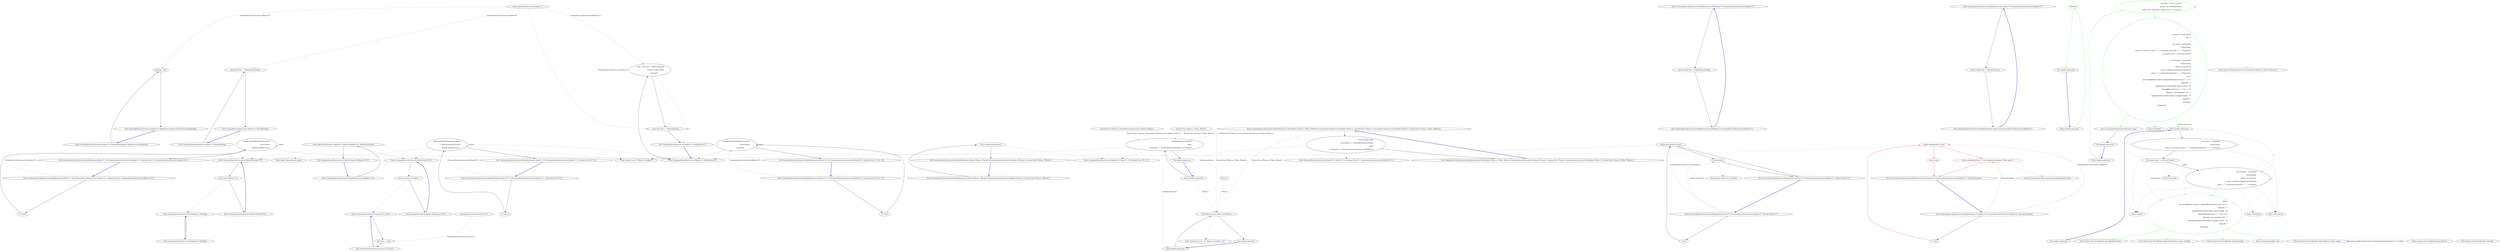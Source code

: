 digraph  {
n72 [label="CommandLine.Infrastructure.Maybe<T>", span=""];
n73 [label="CommandLine.Infrastructure.Just<T>", span=""];
n74 [label="System.Func<TSource, CommandLine.Infrastructure.Maybe<TValue>>", span=""];
n75 [label="System.Func<TSource, TValue, TResult>", span=""];
n76 [label=TSource, span=""];
n0 [label="Entry CommandLine.Infrastructure.Maybe<T>.Maybe(CommandLine.Infrastructure.MaybeType)", span="16-16", cluster="CommandLine.Infrastructure.Maybe<T>.Maybe(CommandLine.Infrastructure.MaybeType)"];
n1 [label="this.tag = tag", span="18-18", cluster="CommandLine.Infrastructure.Maybe<T>.Maybe(CommandLine.Infrastructure.MaybeType)"];
n2 [label="Exit CommandLine.Infrastructure.Maybe<T>.Maybe(CommandLine.Infrastructure.MaybeType)", span="16-16", cluster="CommandLine.Infrastructure.Maybe<T>.Maybe(CommandLine.Infrastructure.MaybeType)"];
n3 [label="Entry CommandLine.Infrastructure.Maybe<T>.MatchNothing()", span="26-26", cluster="CommandLine.Infrastructure.Maybe<T>.MatchNothing()"];
n4 [label="return this.Tag == MaybeType.Nothing;", span="28-28", cluster="CommandLine.Infrastructure.Maybe<T>.MatchNothing()"];
n5 [label="Exit CommandLine.Infrastructure.Maybe<T>.MatchNothing()", span="26-26", cluster="CommandLine.Infrastructure.Maybe<T>.MatchNothing()"];
n6 [label="Entry CommandLine.Infrastructure.Maybe<T>.MatchJust(out T)", span="31-31", cluster="CommandLine.Infrastructure.Maybe<T>.MatchJust(out T)"];
n7 [label="value = this.Tag == MaybeType.Just\r\n                ? ((Just<T>)this).Value\r\n                : default(T)", span="33-35", cluster="CommandLine.Infrastructure.Maybe<T>.MatchJust(out T)"];
n8 [label="return this.Tag == MaybeType.Just;", span="36-36", cluster="CommandLine.Infrastructure.Maybe<T>.MatchJust(out T)"];
n9 [label="Exit CommandLine.Infrastructure.Maybe<T>.MatchJust(out T)", span="31-31", cluster="CommandLine.Infrastructure.Maybe<T>.MatchJust(out T)"];
n10 [label="Entry CommandLine.Infrastructure.Nothing<T>.Nothing()", span="42-42", cluster="CommandLine.Infrastructure.Nothing<T>.Nothing()"];
n11 [label="Exit CommandLine.Infrastructure.Nothing<T>.Nothing()", span="42-42", cluster="CommandLine.Infrastructure.Nothing<T>.Nothing()"];
n12 [label="Entry CommandLine.Infrastructure.Just<T>.Just(T)", span="49-49", cluster="CommandLine.Infrastructure.Just<T>.Just(T)"];
n13 [label="this.value = value", span="52-52", cluster="CommandLine.Infrastructure.Just<T>.Just(T)"];
n14 [label="Exit CommandLine.Infrastructure.Just<T>.Just(T)", span="49-49", cluster="CommandLine.Infrastructure.Just<T>.Just(T)"];
n15 [label="Entry CommandLine.Infrastructure.Maybe.Nothing<T>()", span="66-66", cluster="CommandLine.Infrastructure.Maybe.Nothing<T>()"];
n16 [label="return new Nothing<T>();", span="68-68", cluster="CommandLine.Infrastructure.Maybe.Nothing<T>()"];
n17 [label="Exit CommandLine.Infrastructure.Maybe.Nothing<T>()", span="66-66", cluster="CommandLine.Infrastructure.Maybe.Nothing<T>()"];
n18 [label="Entry CommandLine.Infrastructure.Maybe.Just<T>(T)", span="71-71", cluster="CommandLine.Infrastructure.Maybe.Just<T>(T)"];
n19 [label="return new Just<T>(value);", span="73-73", cluster="CommandLine.Infrastructure.Maybe.Just<T>(T)"];
n20 [label="Exit CommandLine.Infrastructure.Maybe.Just<T>(T)", span="71-71", cluster="CommandLine.Infrastructure.Maybe.Just<T>(T)"];
n21 [label="Entry CommandLine.Infrastructure.MaybeExtensions.ToMaybe<T>(T)", span="82-82", cluster="CommandLine.Infrastructure.MaybeExtensions.ToMaybe<T>(T)"];
n22 [label="return object.Equals(value, default(T)) ? Maybe.Nothing<T>() : Maybe.Just(value);", span="84-84", cluster="CommandLine.Infrastructure.MaybeExtensions.ToMaybe<T>(T)"];
n23 [label="Exit CommandLine.Infrastructure.MaybeExtensions.ToMaybe<T>(T)", span="82-82", cluster="CommandLine.Infrastructure.MaybeExtensions.ToMaybe<T>(T)"];
n24 [label="Entry object.Equals(object, object)", span="0-0", cluster="object.Equals(object, object)"];
n25 [label="Entry CommandLine.Infrastructure.MaybeExtensions.Bind<T1, T2>(CommandLine.Infrastructure.Maybe<T1>, System.Func<T1, CommandLine.Infrastructure.Maybe<T2>>)", span="87-87", cluster="CommandLine.Infrastructure.MaybeExtensions.Bind<T1, T2>(CommandLine.Infrastructure.Maybe<T1>, System.Func<T1, CommandLine.Infrastructure.Maybe<T2>>)"];
n26 [label="T1 value1", span="89-89", cluster="CommandLine.Infrastructure.MaybeExtensions.Bind<T1, T2>(CommandLine.Infrastructure.Maybe<T1>, System.Func<T1, CommandLine.Infrastructure.Maybe<T2>>)"];
n27 [label="return maybe.MatchJust(out value1)\r\n                ? func(value1)\r\n                : Maybe.Nothing<T2>();", span="90-92", cluster="CommandLine.Infrastructure.MaybeExtensions.Bind<T1, T2>(CommandLine.Infrastructure.Maybe<T1>, System.Func<T1, CommandLine.Infrastructure.Maybe<T2>>)"];
n28 [label="Exit CommandLine.Infrastructure.MaybeExtensions.Bind<T1, T2>(CommandLine.Infrastructure.Maybe<T1>, System.Func<T1, CommandLine.Infrastructure.Maybe<T2>>)", span="87-87", cluster="CommandLine.Infrastructure.MaybeExtensions.Bind<T1, T2>(CommandLine.Infrastructure.Maybe<T1>, System.Func<T1, CommandLine.Infrastructure.Maybe<T2>>)"];
n29 [label="Entry System.Func<T, TResult>.Invoke(T)", span="0-0", cluster="System.Func<T, TResult>.Invoke(T)"];
n30 [label="Entry CommandLine.Infrastructure.MaybeExtensions.Map<T1, T2>(CommandLine.Infrastructure.Maybe<T1>, System.Func<T1, T2>)", span="95-95", cluster="CommandLine.Infrastructure.MaybeExtensions.Map<T1, T2>(CommandLine.Infrastructure.Maybe<T1>, System.Func<T1, T2>)"];
n31 [label="T1 value1", span="97-97", cluster="CommandLine.Infrastructure.MaybeExtensions.Map<T1, T2>(CommandLine.Infrastructure.Maybe<T1>, System.Func<T1, T2>)"];
n32 [label="return maybe.MatchJust(out value1)\r\n                ? Maybe.Just(func(value1))\r\n                : Maybe.Nothing<T2>();", span="98-100", cluster="CommandLine.Infrastructure.MaybeExtensions.Map<T1, T2>(CommandLine.Infrastructure.Maybe<T1>, System.Func<T1, T2>)"];
n33 [label="Exit CommandLine.Infrastructure.MaybeExtensions.Map<T1, T2>(CommandLine.Infrastructure.Maybe<T1>, System.Func<T1, T2>)", span="95-95", cluster="CommandLine.Infrastructure.MaybeExtensions.Map<T1, T2>(CommandLine.Infrastructure.Maybe<T1>, System.Func<T1, T2>)"];
n34 [label="Entry CommandLine.Infrastructure.MaybeExtensions.Return<T1, T2>(CommandLine.Infrastructure.Maybe<T1>, System.Func<T1, T2>, T2)", span="103-103", cluster="CommandLine.Infrastructure.MaybeExtensions.Return<T1, T2>(CommandLine.Infrastructure.Maybe<T1>, System.Func<T1, T2>, T2)"];
n35 [label="T1 value1", span="105-105", cluster="CommandLine.Infrastructure.MaybeExtensions.Return<T1, T2>(CommandLine.Infrastructure.Maybe<T1>, System.Func<T1, T2>, T2)"];
n36 [label="return maybe.MatchJust(out value1)\r\n                ? func(value1)\r\n                : noneValue;", span="106-108", cluster="CommandLine.Infrastructure.MaybeExtensions.Return<T1, T2>(CommandLine.Infrastructure.Maybe<T1>, System.Func<T1, T2>, T2)"];
n37 [label="Exit CommandLine.Infrastructure.MaybeExtensions.Return<T1, T2>(CommandLine.Infrastructure.Maybe<T1>, System.Func<T1, T2>, T2)", span="103-103", cluster="CommandLine.Infrastructure.MaybeExtensions.Return<T1, T2>(CommandLine.Infrastructure.Maybe<T1>, System.Func<T1, T2>, T2)"];
n38 [label="Entry CommandLine.Infrastructure.MaybeExtensions.Do<T>(CommandLine.Infrastructure.Maybe<T>, System.Action<T>)", span="111-111", cluster="CommandLine.Infrastructure.MaybeExtensions.Do<T>(CommandLine.Infrastructure.Maybe<T>, System.Action<T>)"];
n39 [label="T value", span="113-113", cluster="CommandLine.Infrastructure.MaybeExtensions.Do<T>(CommandLine.Infrastructure.Maybe<T>, System.Action<T>)"];
n40 [label="maybe.MatchJust(out value)", span="114-114", cluster="CommandLine.Infrastructure.MaybeExtensions.Do<T>(CommandLine.Infrastructure.Maybe<T>, System.Action<T>)"];
n41 [label="action(value)", span="116-116", cluster="CommandLine.Infrastructure.MaybeExtensions.Do<T>(CommandLine.Infrastructure.Maybe<T>, System.Action<T>)"];
n42 [label="Exit CommandLine.Infrastructure.MaybeExtensions.Do<T>(CommandLine.Infrastructure.Maybe<T>, System.Action<T>)", span="111-111", cluster="CommandLine.Infrastructure.MaybeExtensions.Do<T>(CommandLine.Infrastructure.Maybe<T>, System.Action<T>)"];
n43 [label="Entry System.Action<T>.Invoke(T)", span="0-0", cluster="System.Action<T>.Invoke(T)"];
n44 [label="Entry CommandLine.Infrastructure.MaybeExtensions.Select<TSource, TResult>(CommandLine.Infrastructure.Maybe<TSource>, System.Func<TSource, TResult>)", span="120-120", cluster="CommandLine.Infrastructure.MaybeExtensions.Select<TSource, TResult>(CommandLine.Infrastructure.Maybe<TSource>, System.Func<TSource, TResult>)"];
n45 [label="return maybe.Map(selector);", span="123-123", cluster="CommandLine.Infrastructure.MaybeExtensions.Select<TSource, TResult>(CommandLine.Infrastructure.Maybe<TSource>, System.Func<TSource, TResult>)"];
n46 [label="Exit CommandLine.Infrastructure.MaybeExtensions.Select<TSource, TResult>(CommandLine.Infrastructure.Maybe<TSource>, System.Func<TSource, TResult>)", span="120-120", cluster="CommandLine.Infrastructure.MaybeExtensions.Select<TSource, TResult>(CommandLine.Infrastructure.Maybe<TSource>, System.Func<TSource, TResult>)"];
n47 [label="Entry CommandLine.Infrastructure.Maybe<T1>.Map<T1, T2>(System.Func<T1, T2>)", span="95-95", cluster="CommandLine.Infrastructure.Maybe<T1>.Map<T1, T2>(System.Func<T1, T2>)"];
n48 [label="Entry CommandLine.Infrastructure.MaybeExtensions.SelectMany<TSource, TValue, TResult>(CommandLine.Infrastructure.Maybe<TSource>, System.Func<TSource, CommandLine.Infrastructure.Maybe<TValue>>, System.Func<TSource, TValue, TResult>)", span="126-126", cluster="CommandLine.Infrastructure.MaybeExtensions.SelectMany<TSource, TValue, TResult>(CommandLine.Infrastructure.Maybe<TSource>, System.Func<TSource, CommandLine.Infrastructure.Maybe<TValue>>, System.Func<TSource, TValue, TResult>)"];
n49 [label="return maybe.Bind(\r\n                sourceValue => valueSelector(sourceValue)\r\n                    .Map(\r\n                        resultValue => resultSelector(sourceValue, resultValue)));", span="131-134", cluster="CommandLine.Infrastructure.MaybeExtensions.SelectMany<TSource, TValue, TResult>(CommandLine.Infrastructure.Maybe<TSource>, System.Func<TSource, CommandLine.Infrastructure.Maybe<TValue>>, System.Func<TSource, TValue, TResult>)"];
n53 [label="valueSelector(sourceValue)\r\n                    .Map(\r\n                        resultValue => resultSelector(sourceValue, resultValue))", span="132-134", cluster="lambda expression"];
n56 [label="resultSelector(sourceValue, resultValue)", span="134-134", cluster="lambda expression"];
n50 [label="Exit CommandLine.Infrastructure.MaybeExtensions.SelectMany<TSource, TValue, TResult>(CommandLine.Infrastructure.Maybe<TSource>, System.Func<TSource, CommandLine.Infrastructure.Maybe<TValue>>, System.Func<TSource, TValue, TResult>)", span="126-126", cluster="CommandLine.Infrastructure.MaybeExtensions.SelectMany<TSource, TValue, TResult>(CommandLine.Infrastructure.Maybe<TSource>, System.Func<TSource, CommandLine.Infrastructure.Maybe<TValue>>, System.Func<TSource, TValue, TResult>)"];
n51 [label="Entry CommandLine.Infrastructure.Maybe<T1>.Bind<T1, T2>(System.Func<T1, CommandLine.Infrastructure.Maybe<T2>>)", span="87-87", cluster="CommandLine.Infrastructure.Maybe<T1>.Bind<T1, T2>(System.Func<T1, CommandLine.Infrastructure.Maybe<T2>>)"];
n52 [label="Entry lambda expression", span="132-134", cluster="lambda expression"];
n54 [label="Exit lambda expression", span="132-134", cluster="lambda expression"];
n55 [label="Entry lambda expression", span="134-134", cluster="lambda expression"];
n57 [label="Exit lambda expression", span="134-134", cluster="lambda expression"];
n58 [label="Entry System.Func<T1, T2, TResult>.Invoke(T1, T2)", span="0-0", cluster="System.Func<T1, T2, TResult>.Invoke(T1, T2)"];
n59 [label="Entry CommandLine.Infrastructure.MaybeExtensions.FromJust<T>(CommandLine.Infrastructure.Maybe<T>, System.Exception)", span="137-137", cluster="CommandLine.Infrastructure.MaybeExtensions.FromJust<T>(CommandLine.Infrastructure.Maybe<T>, System.Exception)"];
n60 [label="T value", span="139-139", cluster="CommandLine.Infrastructure.MaybeExtensions.FromJust<T>(CommandLine.Infrastructure.Maybe<T>, System.Exception)"];
n61 [label="maybe.MatchJust(out value)", span="140-140", cluster="CommandLine.Infrastructure.MaybeExtensions.FromJust<T>(CommandLine.Infrastructure.Maybe<T>, System.Exception)", color=red, community=0];
n63 [label="throw exceptionToThrow ?? new ArgumentException(''Value empty.'');", span="144-144", cluster="CommandLine.Infrastructure.MaybeExtensions.FromJust<T>(CommandLine.Infrastructure.Maybe<T>, System.Exception)", color=red, community=0];
n62 [label="return value;", span="142-142", cluster="CommandLine.Infrastructure.MaybeExtensions.FromJust<T>(CommandLine.Infrastructure.Maybe<T>, System.Exception)", color=red, community=0];
n64 [label="Exit CommandLine.Infrastructure.MaybeExtensions.FromJust<T>(CommandLine.Infrastructure.Maybe<T>, System.Exception)", span="137-137", cluster="CommandLine.Infrastructure.MaybeExtensions.FromJust<T>(CommandLine.Infrastructure.Maybe<T>, System.Exception)"];
n65 [label="Entry System.ArgumentException.ArgumentException(string)", span="0-0", cluster="System.ArgumentException.ArgumentException(string)"];
n66 [label="Entry CommandLine.Infrastructure.MaybeExtensions.IsNothing<T>(CommandLine.Infrastructure.Maybe<T>)", span="147-147", cluster="CommandLine.Infrastructure.MaybeExtensions.IsNothing<T>(CommandLine.Infrastructure.Maybe<T>)"];
n67 [label="return maybe.Tag == MaybeType.Nothing;", span="149-149", cluster="CommandLine.Infrastructure.MaybeExtensions.IsNothing<T>(CommandLine.Infrastructure.Maybe<T>)"];
n68 [label="Exit CommandLine.Infrastructure.MaybeExtensions.IsNothing<T>(CommandLine.Infrastructure.Maybe<T>)", span="147-147", cluster="CommandLine.Infrastructure.MaybeExtensions.IsNothing<T>(CommandLine.Infrastructure.Maybe<T>)"];
n69 [label="Entry CommandLine.Infrastructure.MaybeExtensions.IsJust<T>(CommandLine.Infrastructure.Maybe<T>)", span="152-152", cluster="CommandLine.Infrastructure.MaybeExtensions.IsJust<T>(CommandLine.Infrastructure.Maybe<T>)"];
n70 [label="return maybe.Tag == MaybeType.Just;", span="154-154", cluster="CommandLine.Infrastructure.MaybeExtensions.IsJust<T>(CommandLine.Infrastructure.Maybe<T>)"];
n71 [label="Exit CommandLine.Infrastructure.MaybeExtensions.IsJust<T>(CommandLine.Infrastructure.Maybe<T>)", span="152-152", cluster="CommandLine.Infrastructure.MaybeExtensions.IsJust<T>(CommandLine.Infrastructure.Maybe<T>)"];
d5 [label="''Required.''", span="63-63", cluster="lambda expression", color=green, community=0];
d4 [label="Entry lambda expression", span="63-63", cluster="lambda expression"];
d6 [label="Exit lambda expression", span="63-63", cluster="lambda expression"];
d42 [label="var bySet = from e in errors\r\n                                group e by e.SetName into g\r\n                                select new { SetName = g.Key, Errors = g.ToList() }", span="142-144", cluster="lambda expression", color=green, community=0];
d41 [label="Entry lambda expression", span="140-170", cluster="lambda expression"];
d43 [label="var msgs = bySet.Select(\r\n                            set =>\r\n                            {\r\n                                var names = string.Join(\r\n                                    string.Empty,\r\n                                    (from e in set.Errors select ''''' + e.NameInfo.NameText + ''', '').ToArray());\r\n                                var namesCount = set.Errors.Count();\r\n\r\n                                var incompat = string.Join(\r\n                                    string.Empty,\r\n                                    (from e in set.Errors\r\n                                        where !e.SetName.Equals(set.SetName)\r\n                                        select ''''' + e.NameInfo.NameText + ''', '').ToArray());\r\n                                return\r\n                                    new StringBuilder(''Option'').AppendWhen(namesCount > 1, ''s'')\r\n                                        .Append('': '')\r\n                                        .Append(names.Substring(0, names.Length - 3))\r\n                                        .AppendIf(namesCount > 1, ''are'', ''is'')\r\n                                        .Append('' not compatible with: '')\r\n                                        .Append(incompat.Substring(0, incompat.Length - 3))\r\n                                        .Append('.')\r\n                                        .ToString();\r\n                            }).ToArray()", span="146-168", cluster="lambda expression", color=green, community=0];
d46 [label="Entry System.Collections.Generic.IEnumerable<TSource>.ToList<TSource>()", span="0-0", cluster="System.Collections.Generic.IEnumerable<TSource>.ToList<TSource>()"];
d44 [label="return string.Join(Environment.NewLine, msgs);", span="169-169", cluster="lambda expression"];
d47 [label="Entry Unk.Select", span="", cluster="Unk.Select"];
d48 [label="Entry Unk.ToArray", span="", cluster="Unk.ToArray"];
d50 [label="Entry lambda expression", span="147-168", cluster="lambda expression"];
d54 [label="return\r\n                                    new StringBuilder(''Option'').AppendWhen(namesCount > 1, ''s'')\r\n                                        .Append('': '')\r\n                                        .Append(names.Substring(0, names.Length - 3))\r\n                                        .AppendIf(namesCount > 1, ''are'', ''is'')\r\n                                        .Append('' not compatible with: '')\r\n                                        .Append(incompat.Substring(0, incompat.Length - 3))\r\n                                        .Append('.')\r\n                                        .ToString();", span="159-167", cluster="lambda expression", color=green, community=0];
d51 [label="var names = string.Join(\r\n                                    string.Empty,\r\n                                    (from e in set.Errors select ''''' + e.NameInfo.NameText + ''', '').ToArray())", span="149-151", cluster="lambda expression"];
d52 [label="var namesCount = set.Errors.Count()", span="152-152", cluster="lambda expression"];
d53 [label="var incompat = string.Join(\r\n                                    string.Empty,\r\n                                    (from e in set.Errors\r\n                                        where !e.SetName.Equals(set.SetName)\r\n                                        select ''''' + e.NameInfo.NameText + ''', '').ToArray())", span="154-158", cluster="lambda expression"];
d55 [label="Exit lambda expression", span="147-168", cluster="lambda expression"];
d58 [label="Entry System.Text.StringBuilder.StringBuilder(string)", span="0-0", cluster="System.Text.StringBuilder.StringBuilder(string)"];
d59 [label="Entry System.Text.StringBuilder.AppendWhen(bool, params string[])", span="9-9", cluster="System.Text.StringBuilder.AppendWhen(bool, params string[])"];
d60 [label="Entry System.Text.StringBuilder.Append(string)", span="0-0", cluster="System.Text.StringBuilder.Append(string)"];
d61 [label="Entry string.Substring(int, int)", span="0-0", cluster="string.Substring(int, int)"];
d62 [label="Entry System.Text.StringBuilder.AppendIf(bool, string, string)", span="42-42", cluster="System.Text.StringBuilder.AppendIf(bool, string, string)"];
d63 [label="Entry System.Text.StringBuilder.Append(char)", span="0-0", cluster="System.Text.StringBuilder.Append(char)"];
d64 [label="Entry System.Text.StringBuilder.ToString()", span="0-0", cluster="System.Text.StringBuilder.ToString()"];
d45 [label="Exit lambda expression", span="140-170", cluster="lambda expression"];
d49 [label="Entry Unk.Join", span="", cluster="Unk.Join"];
d56 [label="Entry Unk.Count", span="", cluster="Unk.Count"];
d57 [label="Entry Unk.Equals", span="", cluster="Unk.Equals"];
n72 -> n1  [key=1, style=dashed, color=darkseagreen4, label="CommandLine.Infrastructure.Maybe<T>"];
n72 -> n4  [key=1, style=dashed, color=darkseagreen4, label="CommandLine.Infrastructure.Maybe<T>"];
n72 -> n7  [key=1, style=dashed, color=darkseagreen4, label="CommandLine.Infrastructure.Maybe<T>"];
n72 -> n8  [key=1, style=dashed, color=darkseagreen4, label="CommandLine.Infrastructure.Maybe<T>"];
n73 -> n13  [key=1, style=dashed, color=darkseagreen4, label="CommandLine.Infrastructure.Just<T>"];
n74 -> n53  [key=1, style=dashed, color=darkseagreen4, label="System.Func<TSource, CommandLine.Infrastructure.Maybe<TValue>>"];
n75 -> n53  [key=1, style=dashed, color=darkseagreen4, label="System.Func<TSource, TValue, TResult>"];
n75 -> n56  [key=1, style=dashed, color=darkseagreen4, label="System.Func<TSource, TValue, TResult>"];
n76 -> n56  [key=1, style=dashed, color=darkseagreen4, label=TSource];
n0 -> n1  [key=0, style=solid];
n1 -> n2  [key=0, style=solid];
n2 -> n0  [key=0, style=bold, color=blue];
n3 -> n4  [key=0, style=solid];
n4 -> n5  [key=0, style=solid];
n5 -> n3  [key=0, style=bold, color=blue];
n6 -> n7  [key=0, style=solid];
n7 -> n8  [key=0, style=solid];
n7 -> n9  [key=1, style=dashed, color=darkseagreen4, label="out T"];
n8 -> n9  [key=0, style=solid];
n9 -> n6  [key=0, style=bold, color=blue];
n10 -> n11  [key=0, style=solid];
n11 -> n10  [key=0, style=bold, color=blue];
n12 -> n13  [key=0, style=solid];
n13 -> n14  [key=0, style=solid];
n14 -> n12  [key=0, style=bold, color=blue];
n15 -> n16  [key=0, style=solid];
n16 -> n17  [key=0, style=solid];
n16 -> n10  [key=2, style=dotted];
n17 -> n15  [key=0, style=bold, color=blue];
n18 -> n19  [key=0, style=solid];
n19 -> n20  [key=0, style=solid];
n19 -> n12  [key=2, style=dotted];
n20 -> n18  [key=0, style=bold, color=blue];
n21 -> n22  [key=0, style=solid];
n22 -> n23  [key=0, style=solid];
n22 -> n24  [key=2, style=dotted];
n22 -> n15  [key=2, style=dotted];
n22 -> n18  [key=2, style=dotted];
n23 -> n21  [key=0, style=bold, color=blue];
n25 -> n26  [key=0, style=solid];
n25 -> n27  [key=1, style=dashed, color=darkseagreen4, label="CommandLine.Infrastructure.Maybe<T1>"];
n26 -> n27  [key=0, style=solid];
n27 -> n28  [key=0, style=solid];
n27 -> n6  [key=2, style=dotted];
n27 -> n29  [key=2, style=dotted];
n27 -> n15  [key=2, style=dotted];
n27 -> n27  [key=1, style=dashed, color=darkseagreen4, label=value1];
n28 -> n25  [key=0, style=bold, color=blue];
n30 -> n31  [key=0, style=solid];
n30 -> n32  [key=1, style=dashed, color=darkseagreen4, label="CommandLine.Infrastructure.Maybe<T1>"];
n31 -> n32  [key=0, style=solid];
n32 -> n33  [key=0, style=solid];
n32 -> n6  [key=2, style=dotted];
n32 -> n29  [key=2, style=dotted];
n32 -> n18  [key=2, style=dotted];
n32 -> n15  [key=2, style=dotted];
n32 -> n32  [key=1, style=dashed, color=darkseagreen4, label=value1];
n33 -> n30  [key=0, style=bold, color=blue];
n34 -> n35  [key=0, style=solid];
n34 -> n36  [key=1, style=dashed, color=darkseagreen4, label="CommandLine.Infrastructure.Maybe<T1>"];
n35 -> n36  [key=0, style=solid];
n36 -> n37  [key=0, style=solid];
n36 -> n6  [key=2, style=dotted];
n36 -> n29  [key=2, style=dotted];
n36 -> n36  [key=1, style=dashed, color=darkseagreen4, label=value1];
n37 -> n34  [key=0, style=bold, color=blue];
n38 -> n39  [key=0, style=solid];
n38 -> n40  [key=1, style=dashed, color=darkseagreen4, label="CommandLine.Infrastructure.Maybe<T>"];
n38 -> n41  [key=1, style=dashed, color=darkseagreen4, label="System.Action<T>"];
n39 -> n40  [key=0, style=solid];
n40 -> n41  [key=0, style=solid];
n40 -> n42  [key=0, style=solid];
n40 -> n6  [key=2, style=dotted];
n41 -> n42  [key=0, style=solid];
n41 -> n43  [key=2, style=dotted];
n42 -> n38  [key=0, style=bold, color=blue];
n44 -> n45  [key=0, style=solid];
n45 -> n46  [key=0, style=solid];
n45 -> n47  [key=2, style=dotted];
n46 -> n44  [key=0, style=bold, color=blue];
n48 -> n49  [key=0, style=solid];
n48 -> n53  [key=1, style=dashed, color=darkseagreen4, label="System.Func<TSource, CommandLine.Infrastructure.Maybe<TValue>>"];
n48 -> n56  [key=1, style=dashed, color=darkseagreen4, label="System.Func<TSource, TValue, TResult>"];
n49 -> n50  [key=0, style=solid];
n49 -> n51  [key=2, style=dotted];
n49 -> n52  [key=1, style=dashed, color=darkseagreen4, label="lambda expression"];
n53 -> n54  [key=0, style=solid];
n53 -> n29  [key=2, style=dotted];
n53 -> n47  [key=2, style=dotted];
n53 -> n55  [key=1, style=dashed, color=darkseagreen4, label="lambda expression"];
n56 -> n57  [key=0, style=solid];
n56 -> n58  [key=2, style=dotted];
n50 -> n48  [key=0, style=bold, color=blue];
n52 -> n53  [key=0, style=solid];
n52 -> n56  [key=1, style=dashed, color=darkseagreen4, label=TSource];
n54 -> n52  [key=0, style=bold, color=blue];
n55 -> n56  [key=0, style=solid];
n57 -> n55  [key=0, style=bold, color=blue];
n59 -> n60  [key=0, style=solid];
n59 -> n61  [key=1, style=dashed, color=red, label="CommandLine.Infrastructure.Maybe<T>"];
n59 -> n63  [key=1, style=dashed, color=red, label="System.Exception"];
n60 -> n61  [key=0, style=solid, color=red];
n61 -> n62  [key=0, style=solid, color=red];
n61 -> n63  [key=0, style=solid, color=red];
n61 -> n6  [key=2, style=dotted, color=red];
n63 -> n64  [key=0, style=solid, color=red];
n63 -> n65  [key=2, style=dotted, color=red];
n62 -> n64  [key=0, style=solid, color=red];
n64 -> n59  [key=0, style=bold, color=blue];
n66 -> n67  [key=0, style=solid];
n67 -> n68  [key=0, style=solid];
n68 -> n66  [key=0, style=bold, color=blue];
n69 -> n70  [key=0, style=solid];
n70 -> n71  [key=0, style=solid];
n71 -> n69  [key=0, style=bold, color=blue];
d5 -> d6  [key=0, style=solid, color=green];
d4 -> d5  [key=0, style=solid, color=green];
d6 -> d4  [key=0, style=bold, color=blue];
d42 -> d42  [key=1, style=dashed, color=green, label=e];
d42 -> d43  [key=0, style=solid, color=green];
d42 -> d46  [key=2, style=dotted, color=green];
d41 -> d42  [key=0, style=solid, color=green];
d43 -> d44  [key=0, style=solid, color=green];
d43 -> d47  [key=2, style=dotted, color=green];
d43 -> d48  [key=2, style=dotted, color=green];
d43 -> d50  [key=1, style=dashed, color=green, label="lambda expression"];
d44 -> d45  [key=0, style=solid];
d44 -> d49  [key=2, style=dotted];
d50 -> d51  [key=0, style=solid];
d50 -> d52  [key=1, style=dashed, color=darkseagreen4, label="?"];
d50 -> d53  [key=1, style=dashed, color=darkseagreen4, label="?"];
d54 -> d55  [key=0, style=solid, color=green];
d54 -> d58  [key=2, style=dotted, color=green];
d54 -> d59  [key=2, style=dotted, color=green];
d54 -> d60  [key=2, style=dotted, color=green];
d54 -> d61  [key=2, style=dotted, color=green];
d54 -> d62  [key=2, style=dotted, color=green];
d54 -> d63  [key=2, style=dotted, color=green];
d54 -> d64  [key=2, style=dotted, color=green];
d51 -> d54  [key=1, style=dashed, color=green, label=names];
d51 -> d48  [key=2, style=dotted];
d51 -> d51  [key=1, style=dashed, color=darkseagreen4, label=e];
d51 -> d52  [key=0, style=solid];
d51 -> d49  [key=2, style=dotted];
d52 -> d54  [key=1, style=dashed, color=green, label=namesCount];
d52 -> d53  [key=0, style=solid];
d52 -> d56  [key=2, style=dotted];
d53 -> d54  [key=0, style=solid, color=green];
d53 -> d48  [key=2, style=dotted];
d53 -> d53  [key=1, style=dashed, color=darkseagreen4, label=e];
d53 -> d57  [key=2, style=dotted];
d53 -> d49  [key=2, style=dotted];
d55 -> d50  [key=0, style=bold, color=blue];
d62 -> d62  [key=3, color=darkorchid, style=bold, label="Local variable System.Func<CommandLine.ParserResult<T>> buildUp"];
d45 -> d41  [key=0, style=bold, color=blue];
}
